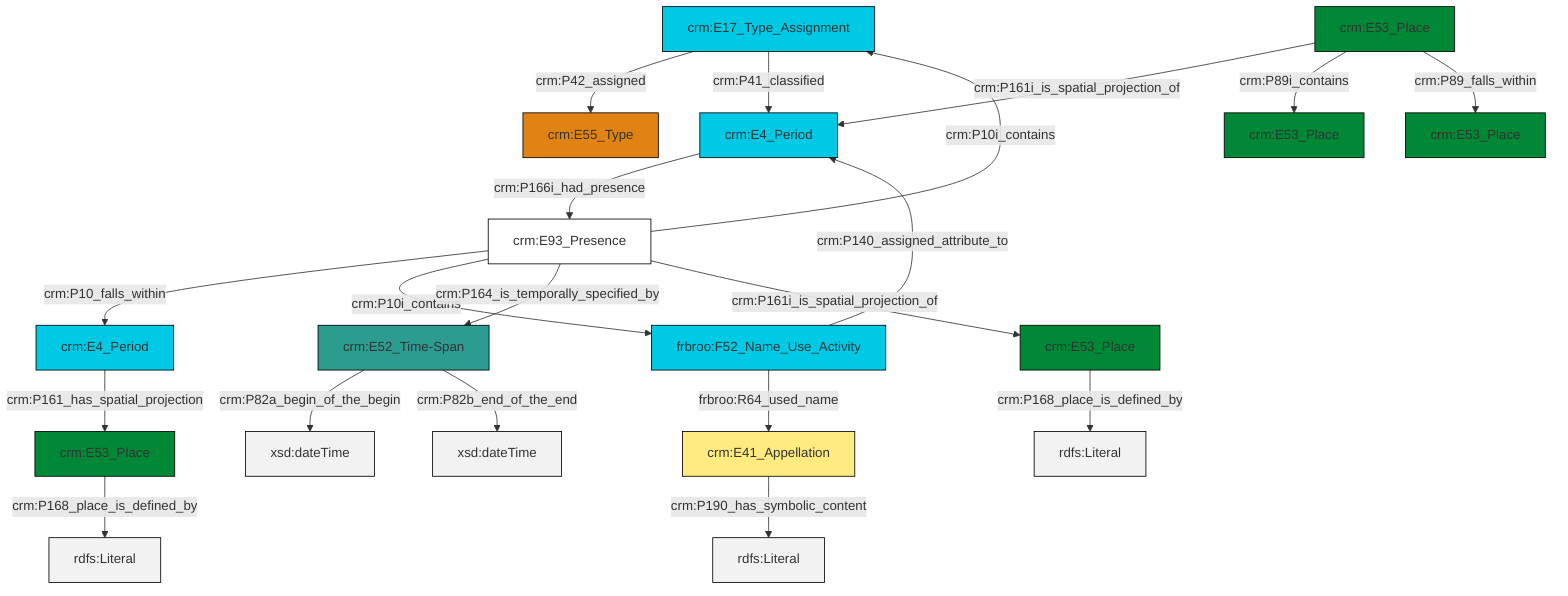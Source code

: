 graph TD
classDef Literal fill:#f2f2f2,stroke:#000000;
classDef CRM_Entity fill:#FFFFFF,stroke:#000000;
classDef Temporal_Entity fill:#00C9E6, stroke:#000000;
classDef Type fill:#E18312, stroke:#000000;
classDef Time-Span fill:#2C9C91, stroke:#000000;
classDef Appellation fill:#FFEB7F, stroke:#000000;
classDef Place fill:#008836, stroke:#000000;
classDef Persistent_Item fill:#B266B2, stroke:#000000;
classDef Conceptual_Object fill:#FFD700, stroke:#000000;
classDef Physical_Thing fill:#D2B48C, stroke:#000000;
classDef Actor fill:#f58aad, stroke:#000000;
classDef PC_Classes fill:#4ce600, stroke:#000000;
classDef Multi fill:#cccccc,stroke:#000000;

2["crm:E17_Type_Assignment"]:::Temporal_Entity -->|crm:P42_assigned| 4["crm:E55_Type"]:::Type
11["crm:E53_Place"]:::Place -->|crm:P161i_is_spatial_projection_of| 7["crm:E4_Period"]:::Temporal_Entity
12["crm:E41_Appellation"]:::Appellation -->|crm:P190_has_symbolic_content| 13[rdfs:Literal]:::Literal
14["crm:E93_Presence"]:::CRM_Entity -->|crm:P10_falls_within| 15["crm:E4_Period"]:::Temporal_Entity
5["crm:E53_Place"]:::Place -->|crm:P168_place_is_defined_by| 16[rdfs:Literal]:::Literal
7["crm:E4_Period"]:::Temporal_Entity -->|crm:P166i_had_presence| 14["crm:E93_Presence"]:::CRM_Entity
17["crm:E53_Place"]:::Place -->|crm:P168_place_is_defined_by| 18[rdfs:Literal]:::Literal
2["crm:E17_Type_Assignment"]:::Temporal_Entity -->|crm:P41_classified| 7["crm:E4_Period"]:::Temporal_Entity
15["crm:E4_Period"]:::Temporal_Entity -->|crm:P161_has_spatial_projection| 17["crm:E53_Place"]:::Place
14["crm:E93_Presence"]:::CRM_Entity -->|crm:P10i_contains| 25["frbroo:F52_Name_Use_Activity"]:::Temporal_Entity
14["crm:E93_Presence"]:::CRM_Entity -->|crm:P10i_contains| 2["crm:E17_Type_Assignment"]:::Temporal_Entity
14["crm:E93_Presence"]:::CRM_Entity -->|crm:P164_is_temporally_specified_by| 0["crm:E52_Time-Span"]:::Time-Span
25["frbroo:F52_Name_Use_Activity"]:::Temporal_Entity -->|frbroo:R64_used_name| 12["crm:E41_Appellation"]:::Appellation
0["crm:E52_Time-Span"]:::Time-Span -->|crm:P82a_begin_of_the_begin| 26[xsd:dateTime]:::Literal
11["crm:E53_Place"]:::Place -->|crm:P89i_contains| 21["crm:E53_Place"]:::Place
0["crm:E52_Time-Span"]:::Time-Span -->|crm:P82b_end_of_the_end| 27[xsd:dateTime]:::Literal
11["crm:E53_Place"]:::Place -->|crm:P89_falls_within| 9["crm:E53_Place"]:::Place
25["frbroo:F52_Name_Use_Activity"]:::Temporal_Entity -->|crm:P140_assigned_attribute_to| 7["crm:E4_Period"]:::Temporal_Entity
14["crm:E93_Presence"]:::CRM_Entity -->|crm:P161i_is_spatial_projection_of| 5["crm:E53_Place"]:::Place